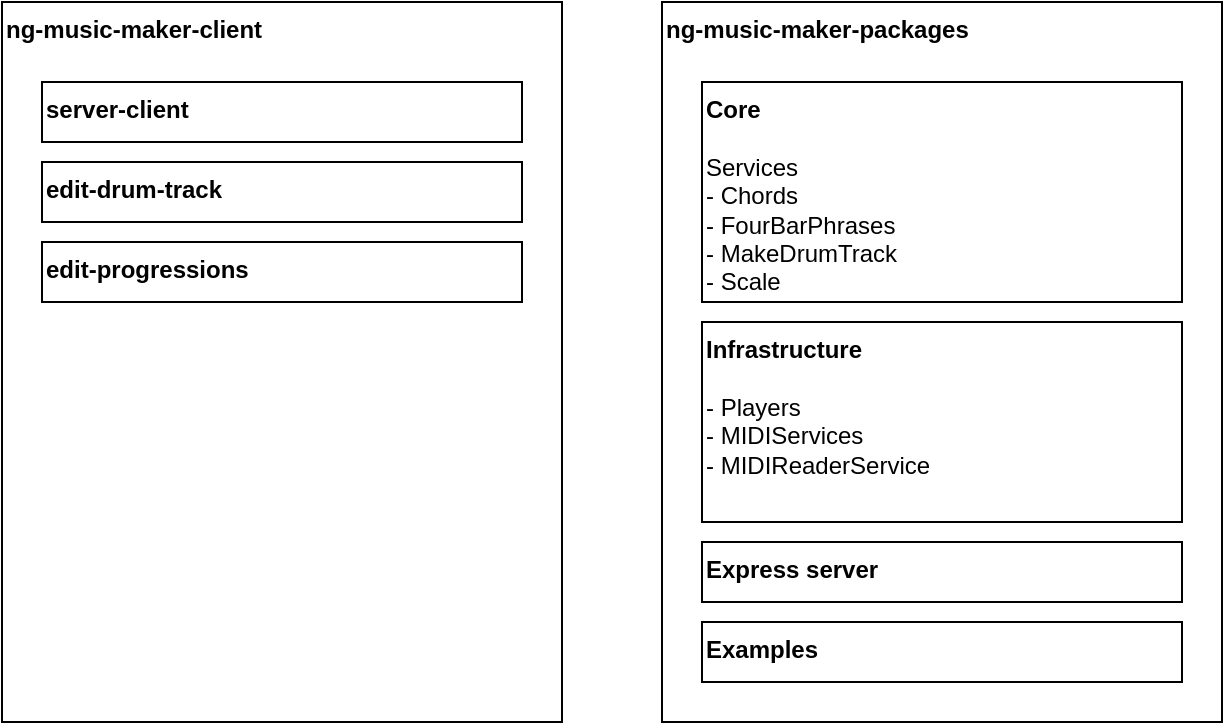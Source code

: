 <mxfile version="20.2.3" type="device"><diagram id="5VdaxKzWq_Di5VM1WTCm" name="Page-1"><mxGraphModel dx="1038" dy="659" grid="1" gridSize="10" guides="1" tooltips="1" connect="1" arrows="1" fold="1" page="1" pageScale="1" pageWidth="850" pageHeight="1100" math="0" shadow="0"><root><mxCell id="0"/><mxCell id="1" parent="0"/><mxCell id="-qwbxOnrsgmVf87ZUBv--1" value="&lt;b&gt;ng-music-maker-packages&lt;/b&gt;" style="rounded=0;whiteSpace=wrap;html=1;align=left;verticalAlign=top;" vertex="1" parent="1"><mxGeometry x="450" y="80" width="280" height="360" as="geometry"/></mxCell><mxCell id="-qwbxOnrsgmVf87ZUBv--2" value="&lt;b&gt;Core&lt;/b&gt;&lt;br&gt;&lt;br&gt;Services&lt;br&gt;- Chords&lt;br&gt;- FourBarPhrases&lt;br&gt;- MakeDrumTrack&lt;br&gt;- Scale" style="rounded=0;whiteSpace=wrap;html=1;align=left;verticalAlign=top;" vertex="1" parent="1"><mxGeometry x="470" y="120" width="240" height="110" as="geometry"/></mxCell><mxCell id="-qwbxOnrsgmVf87ZUBv--3" value="&lt;b&gt;Infrastructure&lt;/b&gt;&lt;br&gt;&lt;br&gt;- Players&lt;br&gt;- MIDIServices&lt;br&gt;- MIDIReaderService" style="rounded=0;whiteSpace=wrap;html=1;align=left;verticalAlign=top;" vertex="1" parent="1"><mxGeometry x="470" y="240" width="240" height="100" as="geometry"/></mxCell><mxCell id="-qwbxOnrsgmVf87ZUBv--4" value="&lt;b&gt;Express server&lt;/b&gt;" style="rounded=0;whiteSpace=wrap;html=1;align=left;verticalAlign=top;" vertex="1" parent="1"><mxGeometry x="470" y="350" width="240" height="30" as="geometry"/></mxCell><mxCell id="-qwbxOnrsgmVf87ZUBv--6" value="&lt;b&gt;Examples&lt;/b&gt;" style="rounded=0;whiteSpace=wrap;html=1;align=left;verticalAlign=top;" vertex="1" parent="1"><mxGeometry x="470" y="390" width="240" height="30" as="geometry"/></mxCell><mxCell id="-qwbxOnrsgmVf87ZUBv--7" value="&lt;b&gt;ng-music-maker-client&lt;/b&gt;" style="rounded=0;whiteSpace=wrap;html=1;align=left;verticalAlign=top;" vertex="1" parent="1"><mxGeometry x="120" y="80" width="280" height="360" as="geometry"/></mxCell><mxCell id="-qwbxOnrsgmVf87ZUBv--8" value="&lt;b&gt;edit-drum-track&lt;/b&gt;" style="rounded=0;whiteSpace=wrap;html=1;align=left;verticalAlign=top;" vertex="1" parent="1"><mxGeometry x="140" y="160" width="240" height="30" as="geometry"/></mxCell><mxCell id="-qwbxOnrsgmVf87ZUBv--9" value="&lt;b&gt;edit-progressions&lt;/b&gt;" style="rounded=0;whiteSpace=wrap;html=1;align=left;verticalAlign=top;" vertex="1" parent="1"><mxGeometry x="140" y="200" width="240" height="30" as="geometry"/></mxCell><mxCell id="-qwbxOnrsgmVf87ZUBv--10" value="&lt;b&gt;server-client&lt;/b&gt;" style="rounded=0;whiteSpace=wrap;html=1;align=left;verticalAlign=top;" vertex="1" parent="1"><mxGeometry x="140" y="120" width="240" height="30" as="geometry"/></mxCell></root></mxGraphModel></diagram></mxfile>